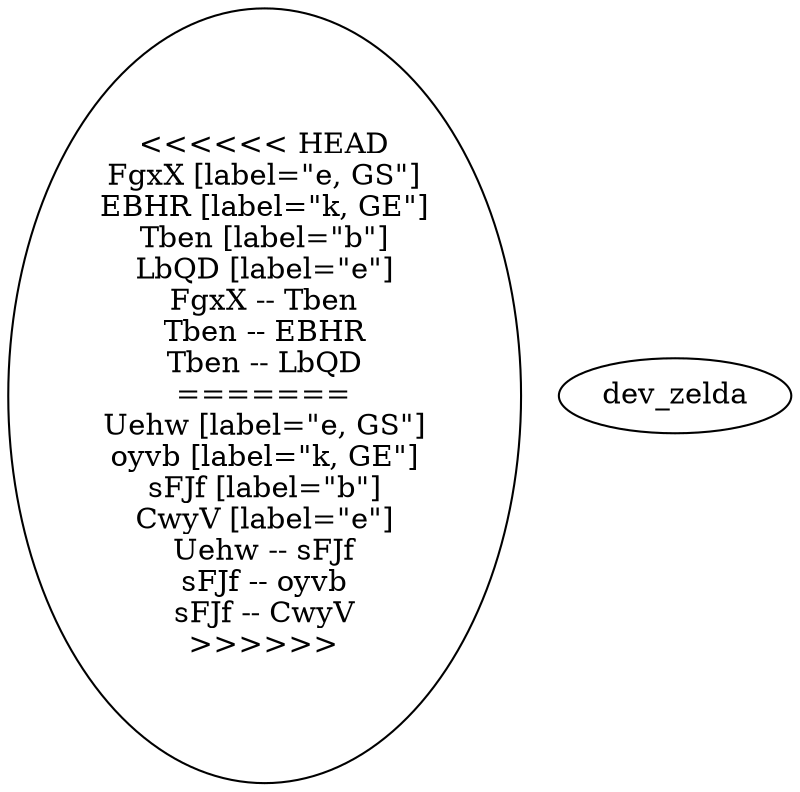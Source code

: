 graph {
<<<<<<< HEAD
FgxX [label="e, GS"]
EBHR [label="k, GE"]
Tben [label="b"]
LbQD [label="e"]
FgxX -- Tben
Tben -- EBHR
Tben -- LbQD
=======
Uehw [label="e, GS"]
oyvb [label="k, GE"]
sFJf [label="b"]
CwyV [label="e"]
Uehw -- sFJf
sFJf -- oyvb
sFJf -- CwyV
>>>>>>> dev_zelda
}